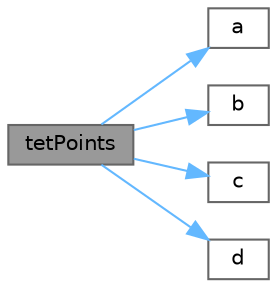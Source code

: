 digraph "tetPoints"
{
 // LATEX_PDF_SIZE
  bgcolor="transparent";
  edge [fontname=Helvetica,fontsize=10,labelfontname=Helvetica,labelfontsize=10];
  node [fontname=Helvetica,fontsize=10,shape=box,height=0.2,width=0.4];
  rankdir="LR";
  Node1 [id="Node000001",label="tetPoints",height=0.2,width=0.4,color="gray40", fillcolor="grey60", style="filled", fontcolor="black",tooltip=" "];
  Node1 -> Node2 [id="edge1_Node000001_Node000002",color="steelblue1",style="solid",tooltip=" "];
  Node2 [id="Node000002",label="a",height=0.2,width=0.4,color="grey40", fillcolor="white", style="filled",URL="$classFoam_1_1tetPoints.html#ac2f1a3d09b20e3d20760cf66705b9c61",tooltip=" "];
  Node1 -> Node3 [id="edge2_Node000001_Node000003",color="steelblue1",style="solid",tooltip=" "];
  Node3 [id="Node000003",label="b",height=0.2,width=0.4,color="grey40", fillcolor="white", style="filled",URL="$classFoam_1_1tetPoints.html#a4f50b88ed63708ca660bac7352f59501",tooltip=" "];
  Node1 -> Node4 [id="edge3_Node000001_Node000004",color="steelblue1",style="solid",tooltip=" "];
  Node4 [id="Node000004",label="c",height=0.2,width=0.4,color="grey40", fillcolor="white", style="filled",URL="$classFoam_1_1tetPoints.html#a2f6fbdea88039b4689c34ae003c6856f",tooltip=" "];
  Node1 -> Node5 [id="edge4_Node000001_Node000005",color="steelblue1",style="solid",tooltip=" "];
  Node5 [id="Node000005",label="d",height=0.2,width=0.4,color="grey40", fillcolor="white", style="filled",URL="$classFoam_1_1tetPoints.html#a4dd6af7ad7461861c897b3a017e6f532",tooltip=" "];
}
